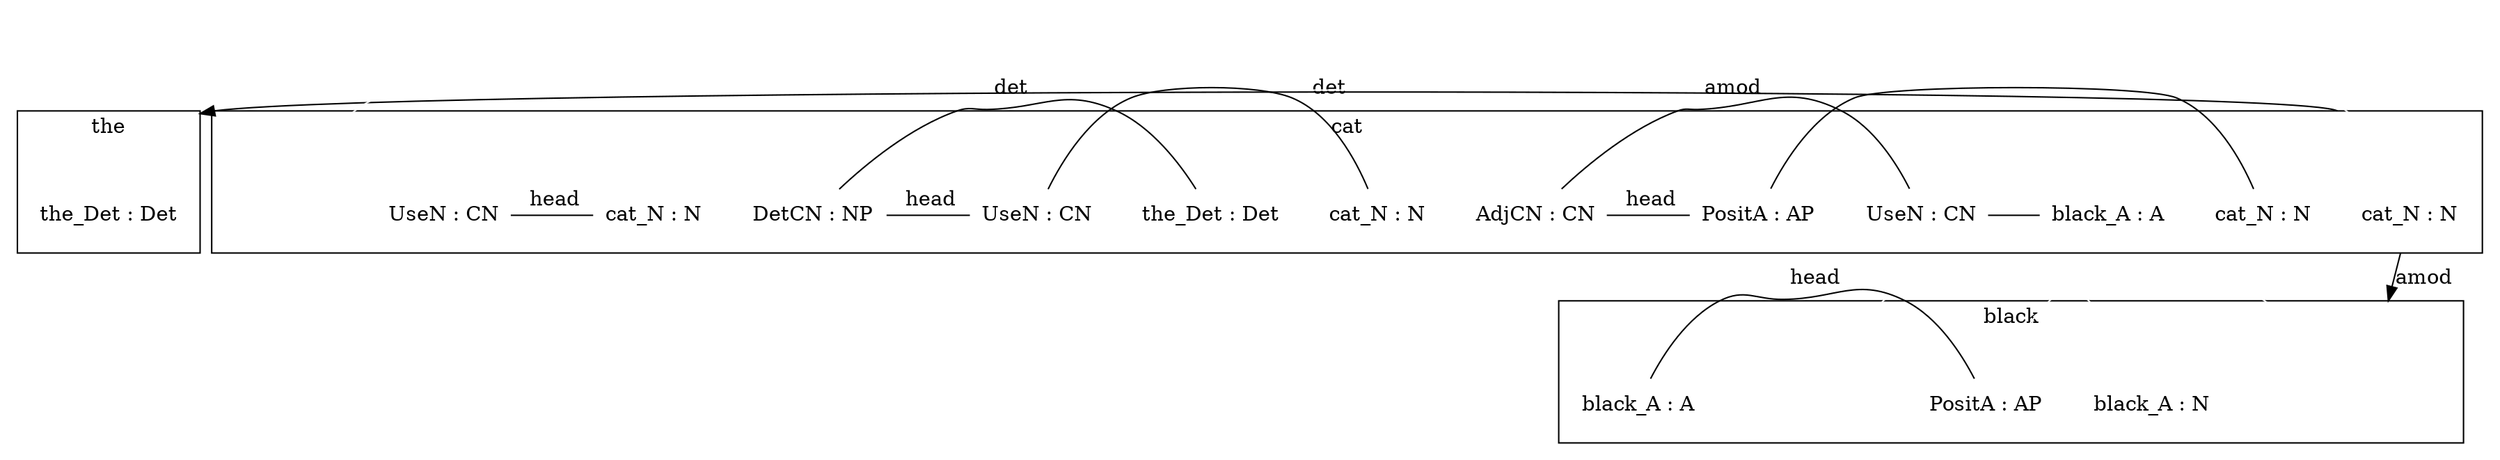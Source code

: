 # Place the cursor inside "graph" to get some refactoring options

digraph {

    compound=true;



    # a -> cat_head[lhead=cluster0 label=""];

    # big_head [style=invisible];
    # big_head -> the_0 [lhead=cluster1, color=blue ];
    # big_head -> black_head [lhead=cluster2, color=blue];
    # big_head -> cat_head [lhead=cluster0, color=blue ];
    the_0 -> black_head[color=transparent , lhead=cluster2,ltail=cluster1]
    black_head -> cat_0[color=transparent ]



    cat_0 -> the_0 [lhead=cluster1, ltail=cluster0, label = det];

    cat_0 -> black_head [lhead=cluster2, ltail=cluster0, label = "amod"];

    # rank="same";
    #rankdir=LR
    # splines=curved;
edge [constraint=false]

    subgraph cluster1 {
        edge [dir=none];
        label="the";

        the_0 [label="the_Det : Det", shape=none];
    }


    subgraph cluster2 {
        edge [dir=none];
        label="black";

        pos="1,0!";
        black_head [style=invisible]
        black_head -> black_0  [color=white];
        black_head -> PositA_1 [color=white];

        {
        black_0 [label="black_A : N", shape=none];
        black_out[style=invisible];
        black_0 ->black_out[color=white];
        }
        {
        black_1 [label="black_A : A", shape=none];
        PositA_1 [label="PositA : AP", shape=none];

        PositA_1 -> black_1 [label=" head"];
        }

    }

    subgraph cluster0 {
        edge [dir=none];
        # node [shape=none];
        label="cat";
        pos="0,0!";
        #cat_head [style=invisible]
        #cat_head -> cat_0  [color=white];
        #cat_head -> UseN_1 [color=white];
        #cat_head -> DetCN_2 [color=white];

        subgraph c3{

        cat_3 [label="cat_N : N", shape=none];
        black_3 [label="black_A : A", shape=none];
        UseN_3 [label="UseN : CN", shape=none];
        PositA_3 [label="PositA : AP", shape=none];
        AdjCN_3 [label="AdjCN : CN", shape=none];

        PositA_3 -> cat_3;
        UseN_3 -> black_3;
        AdjCN_3 -> UseN_3 [label=" amod"]
        AdjCN_3 -> PositA_3 [label=" head"]
        }

        subgraph c2{

        cat_2 [label="cat_N : N", shape=none];
        the_2 [label="the_Det : Det", shape=none];
        UseN_2 [label="UseN : CN", shape=none];
        DetCN_2 [label="DetCN : NP", shape=none];

        UseN_2 -> cat_2;
        DetCN_2 -> the_2 [label=" det"]
        DetCN_2 -> UseN_2 [label=" head"]
        }

        subgraph c1{
        cat_1 [label="cat_N : N", shape=none];
        UseN_1 [label="UseN : CN", shape=none];

        UseN_1 -> cat_1 [label=" head"];
        }



        subgraph c0 {
        cat_0 [label="cat_N : N", shape=none];
        cat_out[style=invisible];
        cat_0 ->cat_out[color=white];
        }

        # cat_N : N
        # DetCN the_Det (UseN cat_N) : NP
        # ModCN (PositA black_A) (UseN cat_N) : CN

        # cat -- N;
    }

}

